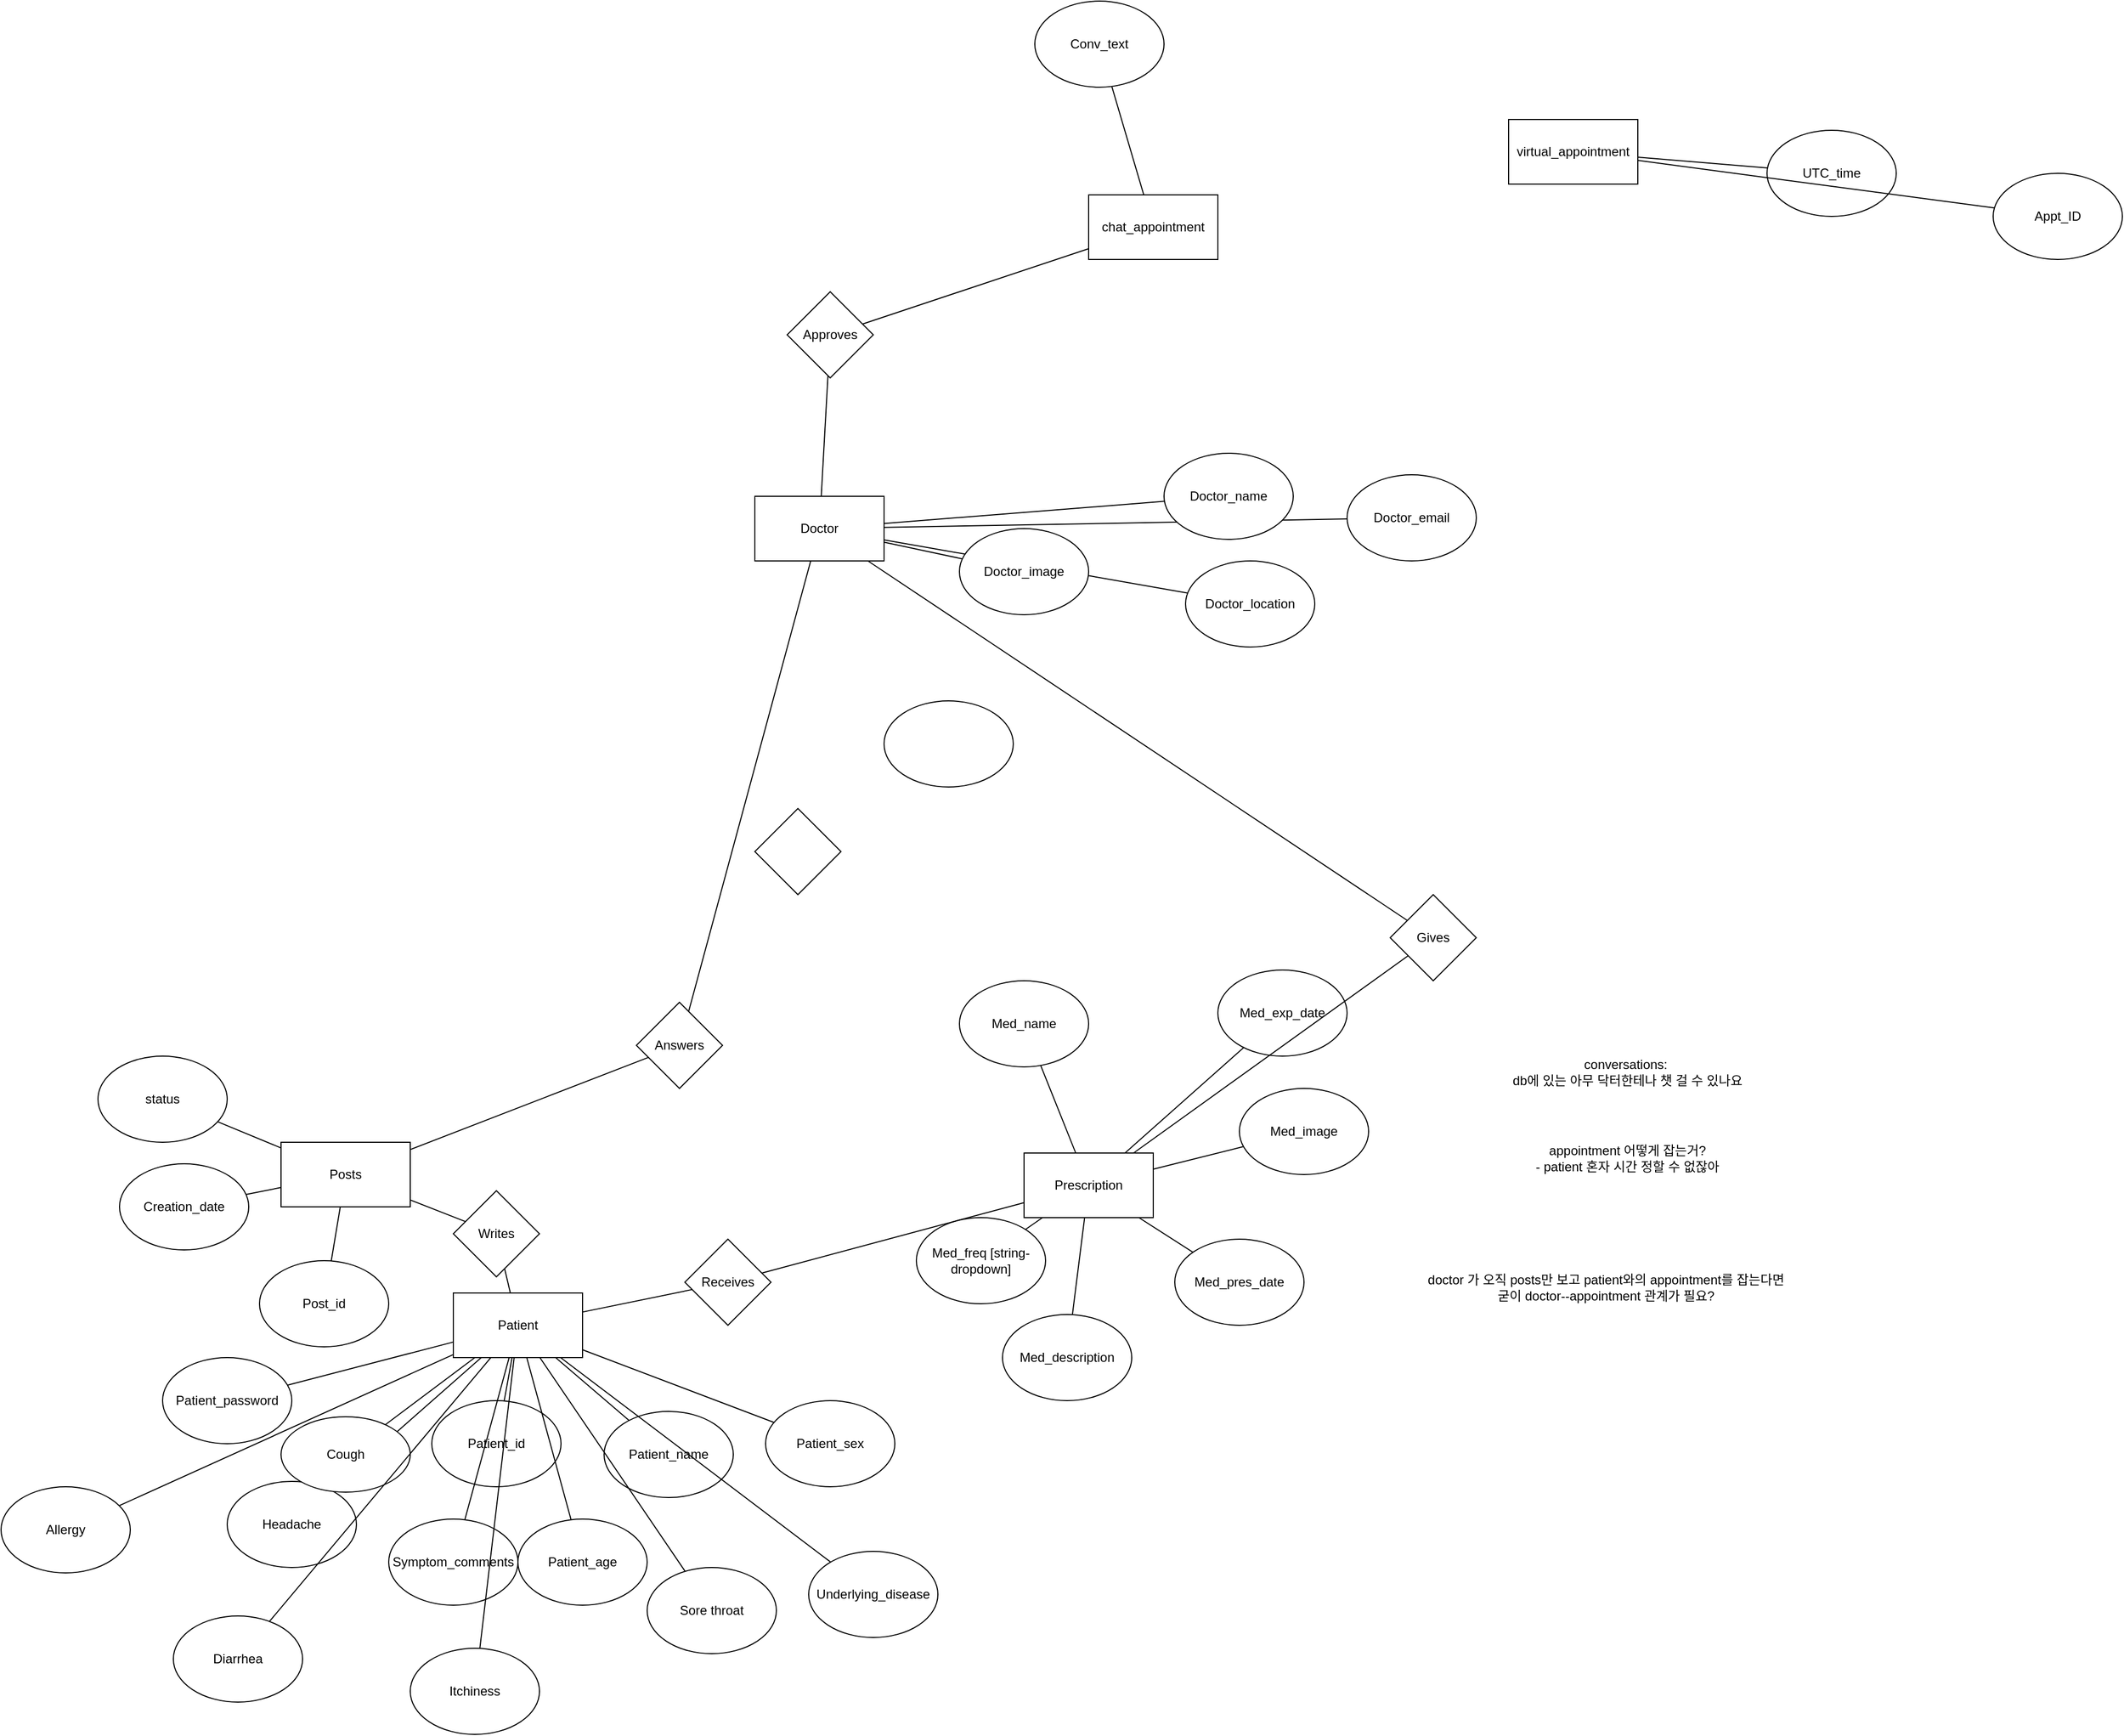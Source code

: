 <mxfile version="15.5.6" type="github">
  <diagram id="R2lEEEUBdFMjLlhIrx00" name="Page-1">
    <mxGraphModel dx="2272" dy="1894" grid="1" gridSize="10" guides="1" tooltips="1" connect="1" arrows="1" fold="1" page="1" pageScale="1" pageWidth="850" pageHeight="1100" math="0" shadow="0" extFonts="Permanent Marker^https://fonts.googleapis.com/css?family=Permanent+Marker">
      <root>
        <mxCell id="0" />
        <mxCell id="1" parent="0" />
        <mxCell id="v4oZxIlsPHixJW86-UHJ-34" style="edgeStyle=none;rounded=0;orthogonalLoop=1;jettySize=auto;html=1;endArrow=none;endFill=0;" parent="1" source="yz6IS8zPpt9pPw2eYfW_-1" target="v4oZxIlsPHixJW86-UHJ-33" edge="1">
          <mxGeometry relative="1" as="geometry" />
        </mxCell>
        <mxCell id="yz6IS8zPpt9pPw2eYfW_-1" value="Patient" style="rounded=0;whiteSpace=wrap;html=1;" parent="1" vertex="1">
          <mxGeometry x="290" y="500" width="120" height="60" as="geometry" />
        </mxCell>
        <mxCell id="yz6IS8zPpt9pPw2eYfW_-2" value="chat_appointment" style="rounded=0;whiteSpace=wrap;html=1;" parent="1" vertex="1">
          <mxGeometry x="880" y="-520" width="120" height="60" as="geometry" />
        </mxCell>
        <mxCell id="yz6IS8zPpt9pPw2eYfW_-3" value="Prescription" style="rounded=0;whiteSpace=wrap;html=1;" parent="1" vertex="1">
          <mxGeometry x="820" y="370" width="120" height="60" as="geometry" />
        </mxCell>
        <mxCell id="yz6IS8zPpt9pPw2eYfW_-4" value="virtual_appointment" style="rounded=0;whiteSpace=wrap;html=1;" parent="1" vertex="1">
          <mxGeometry x="1270" y="-590" width="120" height="60" as="geometry" />
        </mxCell>
        <mxCell id="v4oZxIlsPHixJW86-UHJ-53" style="edgeStyle=none;rounded=0;orthogonalLoop=1;jettySize=auto;html=1;endArrow=none;endFill=0;" parent="1" target="v4oZxIlsPHixJW86-UHJ-51" edge="1" source="yz6IS8zPpt9pPw2eYfW_-6">
          <mxGeometry relative="1" as="geometry">
            <mxPoint x="170" y="20" as="sourcePoint" />
          </mxGeometry>
        </mxCell>
        <mxCell id="vy6ilOuVidCGGi7q7_XE-3" value="" style="rounded=0;orthogonalLoop=1;jettySize=auto;html=1;endArrow=none;endFill=0;" edge="1" parent="1" source="yz6IS8zPpt9pPw2eYfW_-5" target="vy6ilOuVidCGGi7q7_XE-2">
          <mxGeometry relative="1" as="geometry" />
        </mxCell>
        <mxCell id="yz6IS8zPpt9pPw2eYfW_-5" value="Posts" style="rounded=0;whiteSpace=wrap;html=1;" parent="1" vertex="1">
          <mxGeometry x="130" y="360" width="120" height="60" as="geometry" />
        </mxCell>
        <mxCell id="v4oZxIlsPHixJW86-UHJ-40" style="edgeStyle=none;rounded=0;orthogonalLoop=1;jettySize=auto;html=1;endArrow=none;endFill=0;" parent="1" source="yz6IS8zPpt9pPw2eYfW_-6" target="v4oZxIlsPHixJW86-UHJ-41" edge="1">
          <mxGeometry relative="1" as="geometry">
            <mxPoint x="660" y="250" as="targetPoint" />
          </mxGeometry>
        </mxCell>
        <mxCell id="yz6IS8zPpt9pPw2eYfW_-6" value="Doctor" style="rounded=0;whiteSpace=wrap;html=1;" parent="1" vertex="1">
          <mxGeometry x="570" y="-240" width="120" height="60" as="geometry" />
        </mxCell>
        <mxCell id="v4oZxIlsPHixJW86-UHJ-6" style="edgeStyle=none;rounded=0;orthogonalLoop=1;jettySize=auto;html=1;endArrow=none;endFill=0;" parent="1" source="yz6IS8zPpt9pPw2eYfW_-7" target="yz6IS8zPpt9pPw2eYfW_-6" edge="1">
          <mxGeometry relative="1" as="geometry" />
        </mxCell>
        <mxCell id="yz6IS8zPpt9pPw2eYfW_-7" value="Doctor_location" style="ellipse;whiteSpace=wrap;html=1;" parent="1" vertex="1">
          <mxGeometry x="970" y="-180" width="120" height="80" as="geometry" />
        </mxCell>
        <mxCell id="v4oZxIlsPHixJW86-UHJ-10" style="edgeStyle=none;rounded=0;orthogonalLoop=1;jettySize=auto;html=1;endArrow=none;endFill=0;" parent="1" source="yz6IS8zPpt9pPw2eYfW_-8" target="yz6IS8zPpt9pPw2eYfW_-3" edge="1">
          <mxGeometry relative="1" as="geometry" />
        </mxCell>
        <mxCell id="yz6IS8zPpt9pPw2eYfW_-8" value="Med_exp_date" style="ellipse;whiteSpace=wrap;html=1;" parent="1" vertex="1">
          <mxGeometry x="1000" y="200" width="120" height="80" as="geometry" />
        </mxCell>
        <mxCell id="v4oZxIlsPHixJW86-UHJ-9" style="edgeStyle=none;rounded=0;orthogonalLoop=1;jettySize=auto;html=1;endArrow=none;endFill=0;" parent="1" source="yz6IS8zPpt9pPw2eYfW_-9" target="yz6IS8zPpt9pPw2eYfW_-3" edge="1">
          <mxGeometry relative="1" as="geometry" />
        </mxCell>
        <mxCell id="yz6IS8zPpt9pPw2eYfW_-9" value="Med_name" style="ellipse;whiteSpace=wrap;html=1;" parent="1" vertex="1">
          <mxGeometry x="760" y="210" width="120" height="80" as="geometry" />
        </mxCell>
        <mxCell id="v4oZxIlsPHixJW86-UHJ-5" style="edgeStyle=none;rounded=0;orthogonalLoop=1;jettySize=auto;html=1;endArrow=none;endFill=0;" parent="1" source="yz6IS8zPpt9pPw2eYfW_-10" target="yz6IS8zPpt9pPw2eYfW_-6" edge="1">
          <mxGeometry relative="1" as="geometry" />
        </mxCell>
        <mxCell id="yz6IS8zPpt9pPw2eYfW_-10" value="Doctor_email" style="ellipse;whiteSpace=wrap;html=1;" parent="1" vertex="1">
          <mxGeometry x="1120" y="-260" width="120" height="80" as="geometry" />
        </mxCell>
        <mxCell id="v4oZxIlsPHixJW86-UHJ-15" style="edgeStyle=none;rounded=0;orthogonalLoop=1;jettySize=auto;html=1;endArrow=none;endFill=0;" parent="1" source="yz6IS8zPpt9pPw2eYfW_-11" target="yz6IS8zPpt9pPw2eYfW_-2" edge="1">
          <mxGeometry relative="1" as="geometry" />
        </mxCell>
        <mxCell id="yz6IS8zPpt9pPw2eYfW_-11" value="Conv_text" style="ellipse;whiteSpace=wrap;html=1;" parent="1" vertex="1">
          <mxGeometry x="830" y="-700" width="120" height="80" as="geometry" />
        </mxCell>
        <mxCell id="v4oZxIlsPHixJW86-UHJ-28" style="edgeStyle=none;rounded=0;orthogonalLoop=1;jettySize=auto;html=1;endArrow=none;endFill=0;" parent="1" source="yz6IS8zPpt9pPw2eYfW_-12" target="yz6IS8zPpt9pPw2eYfW_-5" edge="1">
          <mxGeometry relative="1" as="geometry" />
        </mxCell>
        <mxCell id="yz6IS8zPpt9pPw2eYfW_-12" value="Post_id" style="ellipse;whiteSpace=wrap;html=1;" parent="1" vertex="1">
          <mxGeometry x="110" y="470" width="120" height="80" as="geometry" />
        </mxCell>
        <mxCell id="v4oZxIlsPHixJW86-UHJ-17" style="edgeStyle=none;rounded=0;orthogonalLoop=1;jettySize=auto;html=1;endArrow=none;endFill=0;" parent="1" source="yz6IS8zPpt9pPw2eYfW_-13" target="yz6IS8zPpt9pPw2eYfW_-1" edge="1">
          <mxGeometry relative="1" as="geometry" />
        </mxCell>
        <mxCell id="yz6IS8zPpt9pPw2eYfW_-13" value="Patient_id" style="ellipse;whiteSpace=wrap;html=1;" parent="1" vertex="1">
          <mxGeometry x="270" y="600" width="120" height="80" as="geometry" />
        </mxCell>
        <mxCell id="v4oZxIlsPHixJW86-UHJ-29" style="edgeStyle=none;rounded=0;orthogonalLoop=1;jettySize=auto;html=1;endArrow=none;endFill=0;" parent="1" source="yz6IS8zPpt9pPw2eYfW_-14" target="yz6IS8zPpt9pPw2eYfW_-5" edge="1">
          <mxGeometry relative="1" as="geometry" />
        </mxCell>
        <mxCell id="yz6IS8zPpt9pPw2eYfW_-14" value="Creation_date" style="ellipse;whiteSpace=wrap;html=1;" parent="1" vertex="1">
          <mxGeometry x="-20" y="380" width="120" height="80" as="geometry" />
        </mxCell>
        <mxCell id="v4oZxIlsPHixJW86-UHJ-7" style="edgeStyle=none;rounded=0;orthogonalLoop=1;jettySize=auto;html=1;endArrow=none;endFill=0;" parent="1" source="yz6IS8zPpt9pPw2eYfW_-15" target="yz6IS8zPpt9pPw2eYfW_-6" edge="1">
          <mxGeometry relative="1" as="geometry" />
        </mxCell>
        <mxCell id="yz6IS8zPpt9pPw2eYfW_-15" value="Doctor_name" style="ellipse;whiteSpace=wrap;html=1;" parent="1" vertex="1">
          <mxGeometry x="950" y="-280" width="120" height="80" as="geometry" />
        </mxCell>
        <mxCell id="v4oZxIlsPHixJW86-UHJ-8" style="edgeStyle=none;rounded=0;orthogonalLoop=1;jettySize=auto;html=1;endArrow=none;endFill=0;" parent="1" source="yz6IS8zPpt9pPw2eYfW_-16" target="yz6IS8zPpt9pPw2eYfW_-6" edge="1">
          <mxGeometry relative="1" as="geometry" />
        </mxCell>
        <mxCell id="yz6IS8zPpt9pPw2eYfW_-16" value="Doctor_image" style="ellipse;whiteSpace=wrap;html=1;" parent="1" vertex="1">
          <mxGeometry x="760" y="-210" width="120" height="80" as="geometry" />
        </mxCell>
        <mxCell id="v4oZxIlsPHixJW86-UHJ-16" style="edgeStyle=none;rounded=0;orthogonalLoop=1;jettySize=auto;html=1;endArrow=none;endFill=0;" parent="1" source="yz6IS8zPpt9pPw2eYfW_-17" target="yz6IS8zPpt9pPw2eYfW_-1" edge="1">
          <mxGeometry relative="1" as="geometry" />
        </mxCell>
        <mxCell id="yz6IS8zPpt9pPw2eYfW_-17" value="Patient_name" style="ellipse;whiteSpace=wrap;html=1;" parent="1" vertex="1">
          <mxGeometry x="430" y="610" width="120" height="80" as="geometry" />
        </mxCell>
        <mxCell id="v4oZxIlsPHixJW86-UHJ-20" style="edgeStyle=none;rounded=0;orthogonalLoop=1;jettySize=auto;html=1;endArrow=none;endFill=0;" parent="1" source="yz6IS8zPpt9pPw2eYfW_-18" target="yz6IS8zPpt9pPw2eYfW_-1" edge="1">
          <mxGeometry relative="1" as="geometry" />
        </mxCell>
        <mxCell id="yz6IS8zPpt9pPw2eYfW_-18" value="Patient_password" style="ellipse;whiteSpace=wrap;html=1;" parent="1" vertex="1">
          <mxGeometry x="20" y="560" width="120" height="80" as="geometry" />
        </mxCell>
        <mxCell id="v4oZxIlsPHixJW86-UHJ-22" style="edgeStyle=none;rounded=0;orthogonalLoop=1;jettySize=auto;html=1;endArrow=none;endFill=0;" parent="1" source="yz6IS8zPpt9pPw2eYfW_-19" target="yz6IS8zPpt9pPw2eYfW_-1" edge="1">
          <mxGeometry relative="1" as="geometry" />
        </mxCell>
        <mxCell id="yz6IS8zPpt9pPw2eYfW_-19" value="Patient_age" style="ellipse;whiteSpace=wrap;html=1;" parent="1" vertex="1">
          <mxGeometry x="350" y="710" width="120" height="80" as="geometry" />
        </mxCell>
        <mxCell id="v4oZxIlsPHixJW86-UHJ-21" style="edgeStyle=none;rounded=0;orthogonalLoop=1;jettySize=auto;html=1;endArrow=none;endFill=0;" parent="1" source="yz6IS8zPpt9pPw2eYfW_-20" target="yz6IS8zPpt9pPw2eYfW_-1" edge="1">
          <mxGeometry relative="1" as="geometry" />
        </mxCell>
        <mxCell id="yz6IS8zPpt9pPw2eYfW_-20" value="Patient_sex" style="ellipse;whiteSpace=wrap;html=1;" parent="1" vertex="1">
          <mxGeometry x="580" y="600" width="120" height="80" as="geometry" />
        </mxCell>
        <mxCell id="v4oZxIlsPHixJW86-UHJ-24" style="edgeStyle=none;rounded=0;orthogonalLoop=1;jettySize=auto;html=1;endArrow=none;endFill=0;" parent="1" source="yz6IS8zPpt9pPw2eYfW_-21" target="yz6IS8zPpt9pPw2eYfW_-1" edge="1">
          <mxGeometry relative="1" as="geometry" />
        </mxCell>
        <mxCell id="yz6IS8zPpt9pPw2eYfW_-21" value="Symptom_comments" style="ellipse;whiteSpace=wrap;html=1;" parent="1" vertex="1">
          <mxGeometry x="230" y="710" width="120" height="80" as="geometry" />
        </mxCell>
        <mxCell id="v4oZxIlsPHixJW86-UHJ-26" style="edgeStyle=none;rounded=0;orthogonalLoop=1;jettySize=auto;html=1;endArrow=none;endFill=0;" parent="1" source="yz6IS8zPpt9pPw2eYfW_-22" target="yz6IS8zPpt9pPw2eYfW_-1" edge="1">
          <mxGeometry relative="1" as="geometry" />
        </mxCell>
        <mxCell id="yz6IS8zPpt9pPw2eYfW_-22" value="Headache" style="ellipse;whiteSpace=wrap;html=1;" parent="1" vertex="1">
          <mxGeometry x="80" y="675" width="120" height="80" as="geometry" />
        </mxCell>
        <mxCell id="v4oZxIlsPHixJW86-UHJ-23" style="edgeStyle=none;rounded=0;orthogonalLoop=1;jettySize=auto;html=1;endArrow=none;endFill=0;" parent="1" source="yz6IS8zPpt9pPw2eYfW_-23" target="yz6IS8zPpt9pPw2eYfW_-1" edge="1">
          <mxGeometry relative="1" as="geometry" />
        </mxCell>
        <mxCell id="yz6IS8zPpt9pPw2eYfW_-23" value="Sore throat" style="ellipse;whiteSpace=wrap;html=1;" parent="1" vertex="1">
          <mxGeometry x="470" y="755" width="120" height="80" as="geometry" />
        </mxCell>
        <mxCell id="v4oZxIlsPHixJW86-UHJ-18" style="edgeStyle=none;rounded=0;orthogonalLoop=1;jettySize=auto;html=1;endArrow=none;endFill=0;" parent="1" source="yz6IS8zPpt9pPw2eYfW_-24" target="yz6IS8zPpt9pPw2eYfW_-1" edge="1">
          <mxGeometry relative="1" as="geometry">
            <mxPoint x="200" y="580" as="targetPoint" />
          </mxGeometry>
        </mxCell>
        <mxCell id="yz6IS8zPpt9pPw2eYfW_-24" value="Cough" style="ellipse;whiteSpace=wrap;html=1;" parent="1" vertex="1">
          <mxGeometry x="130" y="615" width="120" height="70" as="geometry" />
        </mxCell>
        <mxCell id="v4oZxIlsPHixJW86-UHJ-19" style="edgeStyle=none;rounded=0;orthogonalLoop=1;jettySize=auto;html=1;endArrow=none;endFill=0;" parent="1" source="yz6IS8zPpt9pPw2eYfW_-25" target="yz6IS8zPpt9pPw2eYfW_-1" edge="1">
          <mxGeometry relative="1" as="geometry" />
        </mxCell>
        <mxCell id="yz6IS8zPpt9pPw2eYfW_-25" value="Allergy" style="ellipse;whiteSpace=wrap;html=1;" parent="1" vertex="1">
          <mxGeometry x="-130" y="680" width="120" height="80" as="geometry" />
        </mxCell>
        <mxCell id="v4oZxIlsPHixJW86-UHJ-25" style="edgeStyle=none;rounded=0;orthogonalLoop=1;jettySize=auto;html=1;endArrow=none;endFill=0;" parent="1" source="yz6IS8zPpt9pPw2eYfW_-26" target="yz6IS8zPpt9pPw2eYfW_-1" edge="1">
          <mxGeometry relative="1" as="geometry" />
        </mxCell>
        <mxCell id="yz6IS8zPpt9pPw2eYfW_-26" value="Itchiness" style="ellipse;whiteSpace=wrap;html=1;" parent="1" vertex="1">
          <mxGeometry x="250" y="830" width="120" height="80" as="geometry" />
        </mxCell>
        <mxCell id="v4oZxIlsPHixJW86-UHJ-27" style="edgeStyle=none;rounded=0;orthogonalLoop=1;jettySize=auto;html=1;endArrow=none;endFill=0;" parent="1" source="yz6IS8zPpt9pPw2eYfW_-27" target="yz6IS8zPpt9pPw2eYfW_-1" edge="1">
          <mxGeometry relative="1" as="geometry" />
        </mxCell>
        <mxCell id="yz6IS8zPpt9pPw2eYfW_-27" value="Diarrhea" style="ellipse;whiteSpace=wrap;html=1;" parent="1" vertex="1">
          <mxGeometry x="30" y="800" width="120" height="80" as="geometry" />
        </mxCell>
        <mxCell id="v4oZxIlsPHixJW86-UHJ-12" style="edgeStyle=none;rounded=0;orthogonalLoop=1;jettySize=auto;html=1;endArrow=none;endFill=0;" parent="1" source="yz6IS8zPpt9pPw2eYfW_-28" target="yz6IS8zPpt9pPw2eYfW_-3" edge="1">
          <mxGeometry relative="1" as="geometry" />
        </mxCell>
        <mxCell id="yz6IS8zPpt9pPw2eYfW_-28" value="Med_pres_date" style="ellipse;whiteSpace=wrap;html=1;" parent="1" vertex="1">
          <mxGeometry x="960" y="450" width="120" height="80" as="geometry" />
        </mxCell>
        <mxCell id="v4oZxIlsPHixJW86-UHJ-11" style="edgeStyle=none;rounded=0;orthogonalLoop=1;jettySize=auto;html=1;endArrow=none;endFill=0;" parent="1" source="yz6IS8zPpt9pPw2eYfW_-29" target="yz6IS8zPpt9pPw2eYfW_-3" edge="1">
          <mxGeometry relative="1" as="geometry" />
        </mxCell>
        <mxCell id="yz6IS8zPpt9pPw2eYfW_-29" value="Med_image" style="ellipse;whiteSpace=wrap;html=1;" parent="1" vertex="1">
          <mxGeometry x="1020" y="310" width="120" height="80" as="geometry" />
        </mxCell>
        <mxCell id="v4oZxIlsPHixJW86-UHJ-14" style="edgeStyle=none;rounded=0;orthogonalLoop=1;jettySize=auto;html=1;endArrow=none;endFill=0;" parent="1" source="yz6IS8zPpt9pPw2eYfW_-30" target="yz6IS8zPpt9pPw2eYfW_-3" edge="1">
          <mxGeometry relative="1" as="geometry" />
        </mxCell>
        <mxCell id="yz6IS8zPpt9pPw2eYfW_-30" value="Med_freq [string-dropdown]" style="ellipse;whiteSpace=wrap;html=1;" parent="1" vertex="1">
          <mxGeometry x="720" y="430" width="120" height="80" as="geometry" />
        </mxCell>
        <mxCell id="v4oZxIlsPHixJW86-UHJ-13" style="edgeStyle=none;rounded=0;orthogonalLoop=1;jettySize=auto;html=1;endArrow=none;endFill=0;" parent="1" source="yz6IS8zPpt9pPw2eYfW_-31" target="yz6IS8zPpt9pPw2eYfW_-3" edge="1">
          <mxGeometry relative="1" as="geometry" />
        </mxCell>
        <mxCell id="yz6IS8zPpt9pPw2eYfW_-31" value="Med_description" style="ellipse;whiteSpace=wrap;html=1;" parent="1" vertex="1">
          <mxGeometry x="800" y="520" width="120" height="80" as="geometry" />
        </mxCell>
        <mxCell id="v4oZxIlsPHixJW86-UHJ-2" style="rounded=0;orthogonalLoop=1;jettySize=auto;html=1;endArrow=none;endFill=0;" parent="1" source="yz6IS8zPpt9pPw2eYfW_-32" target="yz6IS8zPpt9pPw2eYfW_-4" edge="1">
          <mxGeometry relative="1" as="geometry" />
        </mxCell>
        <mxCell id="yz6IS8zPpt9pPw2eYfW_-32" value="UTC_time" style="ellipse;whiteSpace=wrap;html=1;" parent="1" vertex="1">
          <mxGeometry x="1510" y="-580" width="120" height="80" as="geometry" />
        </mxCell>
        <mxCell id="v4oZxIlsPHixJW86-UHJ-4" style="edgeStyle=none;rounded=0;orthogonalLoop=1;jettySize=auto;html=1;endArrow=none;endFill=0;" parent="1" source="yz6IS8zPpt9pPw2eYfW_-33" target="yz6IS8zPpt9pPw2eYfW_-4" edge="1">
          <mxGeometry relative="1" as="geometry" />
        </mxCell>
        <mxCell id="yz6IS8zPpt9pPw2eYfW_-33" value="Appt_ID" style="ellipse;whiteSpace=wrap;html=1;" parent="1" vertex="1">
          <mxGeometry x="1720" y="-540" width="120" height="80" as="geometry" />
        </mxCell>
        <mxCell id="v4oZxIlsPHixJW86-UHJ-31" style="edgeStyle=none;rounded=0;orthogonalLoop=1;jettySize=auto;html=1;endArrow=none;endFill=0;" parent="1" source="v4oZxIlsPHixJW86-UHJ-30" target="yz6IS8zPpt9pPw2eYfW_-1" edge="1">
          <mxGeometry relative="1" as="geometry" />
        </mxCell>
        <mxCell id="v4oZxIlsPHixJW86-UHJ-30" value="Underlying_disease" style="ellipse;whiteSpace=wrap;html=1;" parent="1" vertex="1">
          <mxGeometry x="620" y="740" width="120" height="80" as="geometry" />
        </mxCell>
        <mxCell id="v4oZxIlsPHixJW86-UHJ-32" value="appointment 어떻게 잡는거?&lt;br&gt;- patient 혼자 시간 정할 수 없잖아" style="text;html=1;align=center;verticalAlign=middle;resizable=0;points=[];autosize=1;strokeColor=none;fillColor=none;" parent="1" vertex="1">
          <mxGeometry x="1290" y="360" width="180" height="30" as="geometry" />
        </mxCell>
        <mxCell id="v4oZxIlsPHixJW86-UHJ-35" style="edgeStyle=none;rounded=0;orthogonalLoop=1;jettySize=auto;html=1;endArrow=none;endFill=0;" parent="1" source="v4oZxIlsPHixJW86-UHJ-33" target="yz6IS8zPpt9pPw2eYfW_-5" edge="1">
          <mxGeometry relative="1" as="geometry" />
        </mxCell>
        <mxCell id="v4oZxIlsPHixJW86-UHJ-33" value="Writes" style="rhombus;whiteSpace=wrap;html=1;" parent="1" vertex="1">
          <mxGeometry x="290" y="405" width="80" height="80" as="geometry" />
        </mxCell>
        <mxCell id="v4oZxIlsPHixJW86-UHJ-37" style="edgeStyle=none;rounded=0;orthogonalLoop=1;jettySize=auto;html=1;endArrow=none;endFill=0;" parent="1" source="v4oZxIlsPHixJW86-UHJ-36" target="yz6IS8zPpt9pPw2eYfW_-1" edge="1">
          <mxGeometry relative="1" as="geometry" />
        </mxCell>
        <mxCell id="v4oZxIlsPHixJW86-UHJ-39" style="edgeStyle=none;rounded=0;orthogonalLoop=1;jettySize=auto;html=1;endArrow=none;endFill=0;" parent="1" source="v4oZxIlsPHixJW86-UHJ-36" target="yz6IS8zPpt9pPw2eYfW_-3" edge="1">
          <mxGeometry relative="1" as="geometry" />
        </mxCell>
        <mxCell id="v4oZxIlsPHixJW86-UHJ-36" value="Receives" style="rhombus;whiteSpace=wrap;html=1;" parent="1" vertex="1">
          <mxGeometry x="505" y="450" width="80" height="80" as="geometry" />
        </mxCell>
        <mxCell id="v4oZxIlsPHixJW86-UHJ-42" style="edgeStyle=none;rounded=0;orthogonalLoop=1;jettySize=auto;html=1;endArrow=none;endFill=0;" parent="1" source="v4oZxIlsPHixJW86-UHJ-41" target="yz6IS8zPpt9pPw2eYfW_-3" edge="1">
          <mxGeometry relative="1" as="geometry" />
        </mxCell>
        <mxCell id="v4oZxIlsPHixJW86-UHJ-41" value="Gives" style="rhombus;whiteSpace=wrap;html=1;" parent="1" vertex="1">
          <mxGeometry x="1160" y="130" width="80" height="80" as="geometry" />
        </mxCell>
        <mxCell id="v4oZxIlsPHixJW86-UHJ-43" value="conversations:&amp;nbsp;&lt;br&gt;db에 있는 아무 닥터한테나 챗 걸 수 있나요" style="text;html=1;align=center;verticalAlign=middle;resizable=0;points=[];autosize=1;strokeColor=none;fillColor=none;" parent="1" vertex="1">
          <mxGeometry x="1270" y="280" width="220" height="30" as="geometry" />
        </mxCell>
        <mxCell id="v4oZxIlsPHixJW86-UHJ-44" value="" style="ellipse;whiteSpace=wrap;html=1;" parent="1" vertex="1">
          <mxGeometry x="690" y="-50" width="120" height="80" as="geometry" />
        </mxCell>
        <mxCell id="v4oZxIlsPHixJW86-UHJ-48" style="edgeStyle=none;rounded=0;orthogonalLoop=1;jettySize=auto;html=1;endArrow=none;endFill=0;" parent="1" source="v4oZxIlsPHixJW86-UHJ-47" target="yz6IS8zPpt9pPw2eYfW_-5" edge="1">
          <mxGeometry relative="1" as="geometry" />
        </mxCell>
        <mxCell id="v4oZxIlsPHixJW86-UHJ-47" value="status" style="ellipse;whiteSpace=wrap;html=1;" parent="1" vertex="1">
          <mxGeometry x="-40" y="280" width="120" height="80" as="geometry" />
        </mxCell>
        <mxCell id="v4oZxIlsPHixJW86-UHJ-49" value="doctor 가 오직 posts만 보고 patient와의 appointment를 잡는다면&lt;br&gt;굳이 doctor--appointment 관계가 필요?&lt;br&gt;" style="text;html=1;align=center;verticalAlign=middle;resizable=0;points=[];autosize=1;strokeColor=none;fillColor=none;" parent="1" vertex="1">
          <mxGeometry x="1190" y="480" width="340" height="30" as="geometry" />
        </mxCell>
        <mxCell id="v4oZxIlsPHixJW86-UHJ-52" style="edgeStyle=none;rounded=0;orthogonalLoop=1;jettySize=auto;html=1;endArrow=none;endFill=0;" parent="1" source="v4oZxIlsPHixJW86-UHJ-51" target="yz6IS8zPpt9pPw2eYfW_-2" edge="1">
          <mxGeometry relative="1" as="geometry">
            <mxPoint x="510" y="-160" as="targetPoint" />
          </mxGeometry>
        </mxCell>
        <mxCell id="v4oZxIlsPHixJW86-UHJ-51" value="Approves" style="rhombus;whiteSpace=wrap;html=1;" parent="1" vertex="1">
          <mxGeometry x="600" y="-430" width="80" height="80" as="geometry" />
        </mxCell>
        <mxCell id="v4oZxIlsPHixJW86-UHJ-54" value="" style="rhombus;whiteSpace=wrap;html=1;" parent="1" vertex="1">
          <mxGeometry x="570" y="50" width="80" height="80" as="geometry" />
        </mxCell>
        <mxCell id="vy6ilOuVidCGGi7q7_XE-4" style="rounded=0;orthogonalLoop=1;jettySize=auto;html=1;endArrow=none;endFill=0;" edge="1" parent="1" source="vy6ilOuVidCGGi7q7_XE-2" target="yz6IS8zPpt9pPw2eYfW_-6">
          <mxGeometry relative="1" as="geometry" />
        </mxCell>
        <mxCell id="vy6ilOuVidCGGi7q7_XE-2" value="Answers" style="rhombus;whiteSpace=wrap;html=1;rounded=0;" vertex="1" parent="1">
          <mxGeometry x="460" y="230" width="80" height="80" as="geometry" />
        </mxCell>
      </root>
    </mxGraphModel>
  </diagram>
</mxfile>
